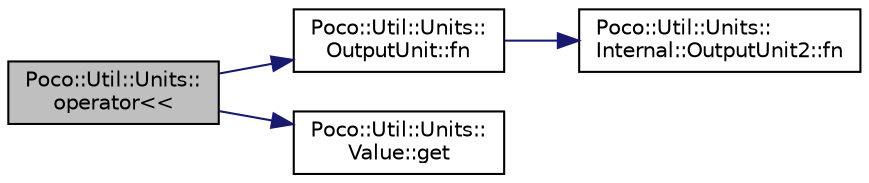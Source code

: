 digraph "Poco::Util::Units::operator&lt;&lt;"
{
 // LATEX_PDF_SIZE
  edge [fontname="Helvetica",fontsize="10",labelfontname="Helvetica",labelfontsize="10"];
  node [fontname="Helvetica",fontsize="10",shape=record];
  rankdir="LR";
  Node1 [label="Poco::Util::Units::\loperator\<\<",height=0.2,width=0.4,color="black", fillcolor="grey75", style="filled", fontcolor="black",tooltip=" "];
  Node1 -> Node2 [color="midnightblue",fontsize="10",style="solid",fontname="Helvetica"];
  Node2 [label="Poco::Util::Units::\lOutputUnit::fn",height=0.2,width=0.4,color="black", fillcolor="white", style="filled",URL="$structPoco_1_1Util_1_1Units_1_1OutputUnit.html#a21255e1270794d87a81d6e6526d7ed88",tooltip=" "];
  Node2 -> Node3 [color="midnightblue",fontsize="10",style="solid",fontname="Helvetica"];
  Node3 [label="Poco::Util::Units::\lInternal::OutputUnit2::fn",height=0.2,width=0.4,color="black", fillcolor="white", style="filled",URL="$structPoco_1_1Util_1_1Units_1_1Internal_1_1OutputUnit2.html#ae487cc724a4795036d16bd52c3139bc4",tooltip=" "];
  Node1 -> Node4 [color="midnightblue",fontsize="10",style="solid",fontname="Helvetica"];
  Node4 [label="Poco::Util::Units::\lValue::get",height=0.2,width=0.4,color="black", fillcolor="white", style="filled",URL="$classPoco_1_1Util_1_1Units_1_1Value.html#a8d20904b0d891a5e74e8250db3885b83",tooltip=" "];
}
